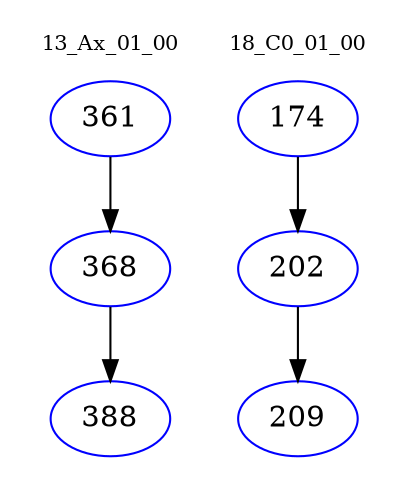 digraph{
subgraph cluster_0 {
color = white
label = "13_Ax_01_00";
fontsize=10;
T0_361 [label="361", color="blue"]
T0_361 -> T0_368 [color="black"]
T0_368 [label="368", color="blue"]
T0_368 -> T0_388 [color="black"]
T0_388 [label="388", color="blue"]
}
subgraph cluster_1 {
color = white
label = "18_C0_01_00";
fontsize=10;
T1_174 [label="174", color="blue"]
T1_174 -> T1_202 [color="black"]
T1_202 [label="202", color="blue"]
T1_202 -> T1_209 [color="black"]
T1_209 [label="209", color="blue"]
}
}
